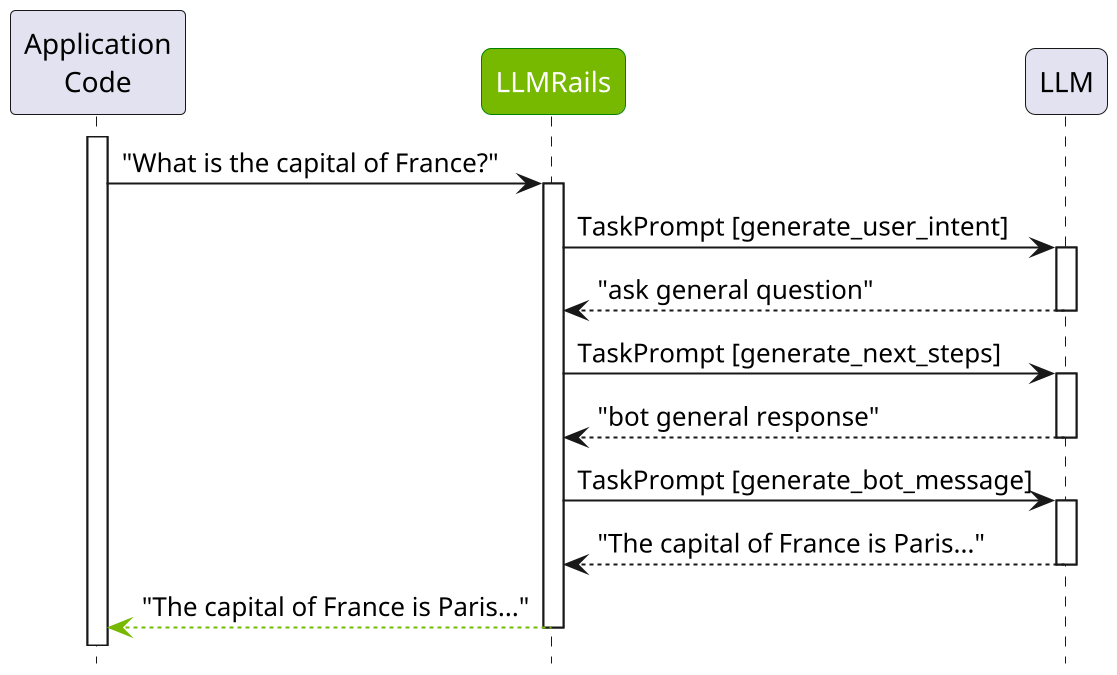 @startuml
participant "Application\nCode" as A

skinparam Participant {
  RoundCorner 10

  BackgroundColor<<LLMRails >> 76b900
  FontColor<<LLMRails>> white
  BorderColor<<LLMRails>> green
}

participant LLMRails <<LLMRails>>

activate A
A->LLMRails: "What is the capital of France?"
activate LLMRails

LLMRails->LLM: TaskPrompt [generate_user_intent]
activate LLM
return "ask general question"

LLMRails->LLM: TaskPrompt [generate_next_steps]
activate LLM
return "bot general response"

LLMRails->LLM: TaskPrompt [generate_bot_message]
activate LLM
return "The capital of France is Paris..."

return #76b900 "The capital of France is Paris..."

participant LLM
hide footbox
hide stereotype
scale 2
@enduml
